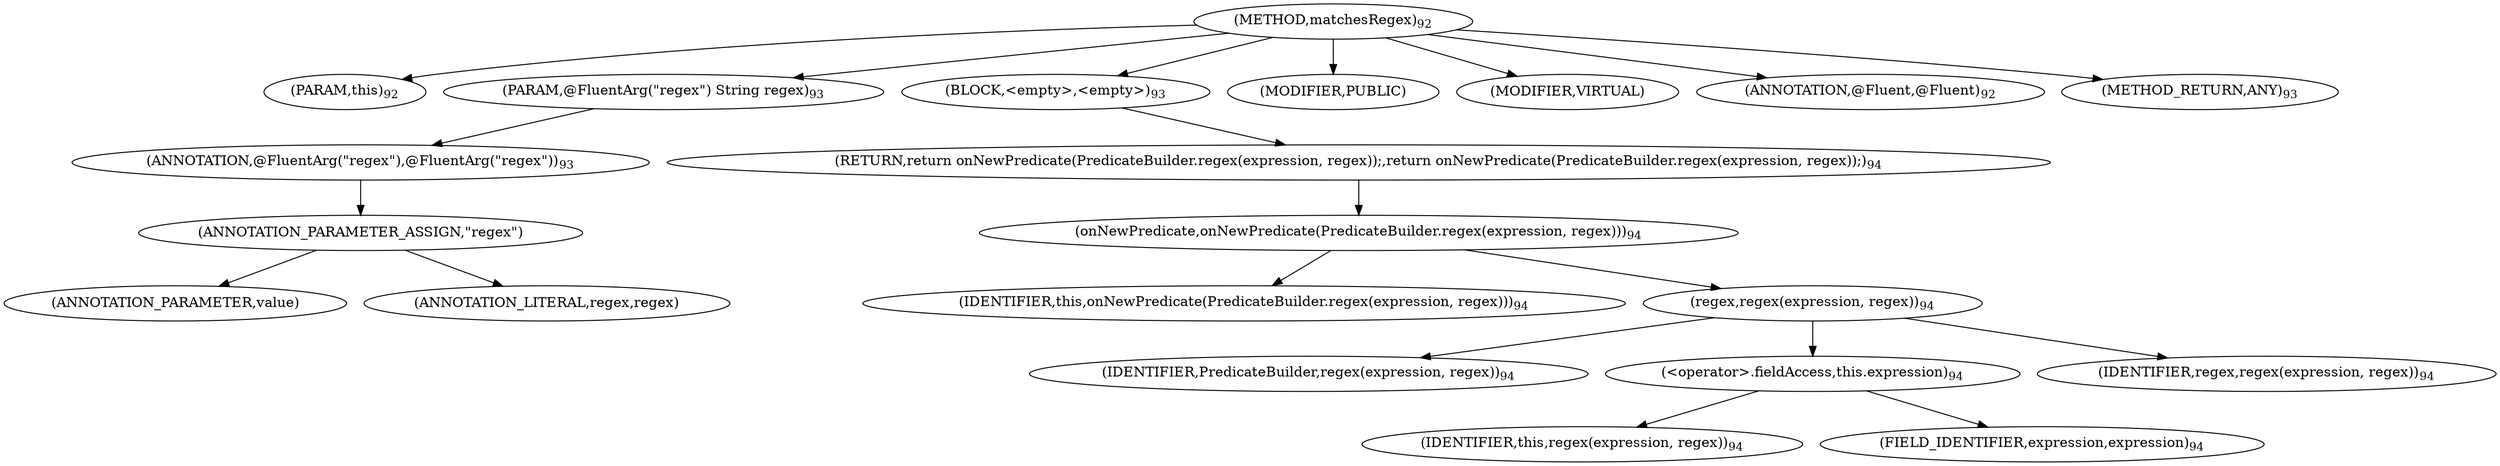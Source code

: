 digraph "matchesRegex" {  
"290" [label = <(METHOD,matchesRegex)<SUB>92</SUB>> ]
"26" [label = <(PARAM,this)<SUB>92</SUB>> ]
"291" [label = <(PARAM,@FluentArg(&quot;regex&quot;) String regex)<SUB>93</SUB>> ]
"292" [label = <(ANNOTATION,@FluentArg(&quot;regex&quot;),@FluentArg(&quot;regex&quot;))<SUB>93</SUB>> ]
"293" [label = <(ANNOTATION_PARAMETER_ASSIGN,&quot;regex&quot;)> ]
"294" [label = <(ANNOTATION_PARAMETER,value)> ]
"295" [label = <(ANNOTATION_LITERAL,regex,regex)> ]
"296" [label = <(BLOCK,&lt;empty&gt;,&lt;empty&gt;)<SUB>93</SUB>> ]
"297" [label = <(RETURN,return onNewPredicate(PredicateBuilder.regex(expression, regex));,return onNewPredicate(PredicateBuilder.regex(expression, regex));)<SUB>94</SUB>> ]
"298" [label = <(onNewPredicate,onNewPredicate(PredicateBuilder.regex(expression, regex)))<SUB>94</SUB>> ]
"25" [label = <(IDENTIFIER,this,onNewPredicate(PredicateBuilder.regex(expression, regex)))<SUB>94</SUB>> ]
"299" [label = <(regex,regex(expression, regex))<SUB>94</SUB>> ]
"300" [label = <(IDENTIFIER,PredicateBuilder,regex(expression, regex))<SUB>94</SUB>> ]
"301" [label = <(&lt;operator&gt;.fieldAccess,this.expression)<SUB>94</SUB>> ]
"302" [label = <(IDENTIFIER,this,regex(expression, regex))<SUB>94</SUB>> ]
"303" [label = <(FIELD_IDENTIFIER,expression,expression)<SUB>94</SUB>> ]
"304" [label = <(IDENTIFIER,regex,regex(expression, regex))<SUB>94</SUB>> ]
"305" [label = <(MODIFIER,PUBLIC)> ]
"306" [label = <(MODIFIER,VIRTUAL)> ]
"307" [label = <(ANNOTATION,@Fluent,@Fluent)<SUB>92</SUB>> ]
"308" [label = <(METHOD_RETURN,ANY)<SUB>93</SUB>> ]
  "290" -> "26" 
  "290" -> "291" 
  "290" -> "296" 
  "290" -> "305" 
  "290" -> "306" 
  "290" -> "307" 
  "290" -> "308" 
  "291" -> "292" 
  "292" -> "293" 
  "293" -> "294" 
  "293" -> "295" 
  "296" -> "297" 
  "297" -> "298" 
  "298" -> "25" 
  "298" -> "299" 
  "299" -> "300" 
  "299" -> "301" 
  "299" -> "304" 
  "301" -> "302" 
  "301" -> "303" 
}
